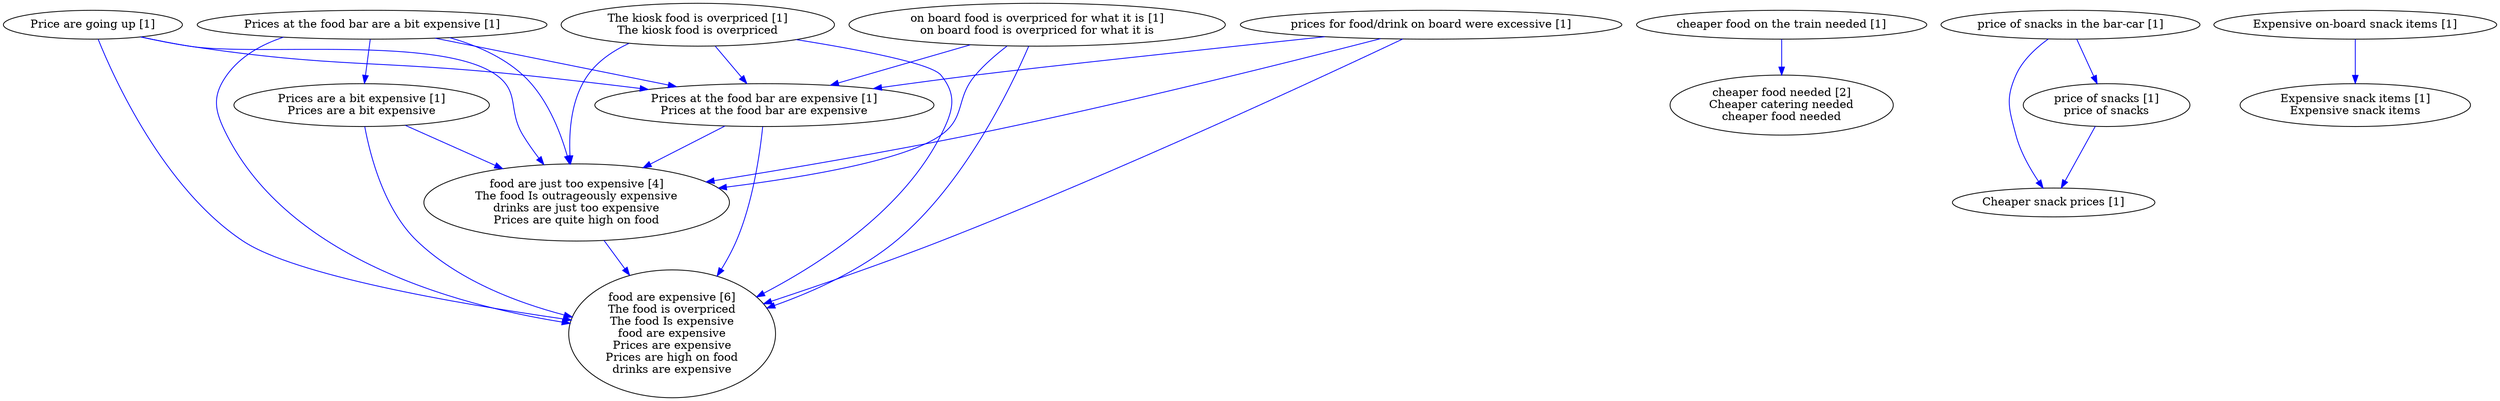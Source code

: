 digraph collapsedGraph {
"food are expensive [6]\nThe food is overpriced\nThe food Is expensive\nfood are expensive\nPrices are expensive\nPrices are high on food\ndrinks are expensive""cheaper food needed [2]\nCheaper catering needed\ncheaper food needed""food are just too expensive [4]\nThe food Is outrageously expensive\ndrinks are just too expensive\nPrices are quite high on food""Cheaper snack prices [1]""Expensive on-board snack items [1]""Expensive snack items [1]\nExpensive snack items""Price are going up [1]""Prices at the food bar are a bit expensive [1]""Prices at the food bar are expensive [1]\nPrices at the food bar are expensive""Prices are a bit expensive [1]\nPrices are a bit expensive""The kiosk food is overpriced [1]\nThe kiosk food is overpriced""cheaper food on the train needed [1]""on board food is overpriced for what it is [1]\non board food is overpriced for what it is""price of snacks in the bar-car [1]""price of snacks [1]\nprice of snacks""prices for food/drink on board were excessive [1]""The kiosk food is overpriced [1]\nThe kiosk food is overpriced" -> "food are just too expensive [4]\nThe food Is outrageously expensive\ndrinks are just too expensive\nPrices are quite high on food" [color=blue]
"The kiosk food is overpriced [1]\nThe kiosk food is overpriced" -> "food are expensive [6]\nThe food is overpriced\nThe food Is expensive\nfood are expensive\nPrices are expensive\nPrices are high on food\ndrinks are expensive" [color=blue]
"on board food is overpriced for what it is [1]\non board food is overpriced for what it is" -> "food are just too expensive [4]\nThe food Is outrageously expensive\ndrinks are just too expensive\nPrices are quite high on food" [color=blue]
"price of snacks [1]\nprice of snacks" -> "Cheaper snack prices [1]" [color=blue]
"on board food is overpriced for what it is [1]\non board food is overpriced for what it is" -> "Prices at the food bar are expensive [1]\nPrices at the food bar are expensive" [color=blue]
"cheaper food on the train needed [1]" -> "cheaper food needed [2]\nCheaper catering needed\ncheaper food needed" [color=blue]
"food are just too expensive [4]\nThe food Is outrageously expensive\ndrinks are just too expensive\nPrices are quite high on food" -> "food are expensive [6]\nThe food is overpriced\nThe food Is expensive\nfood are expensive\nPrices are expensive\nPrices are high on food\ndrinks are expensive" [color=blue]
"The kiosk food is overpriced [1]\nThe kiosk food is overpriced" -> "Prices at the food bar are expensive [1]\nPrices at the food bar are expensive" [color=blue]
"Prices are a bit expensive [1]\nPrices are a bit expensive" -> "food are expensive [6]\nThe food is overpriced\nThe food Is expensive\nfood are expensive\nPrices are expensive\nPrices are high on food\ndrinks are expensive" [color=blue]
"prices for food/drink on board were excessive [1]" -> "food are just too expensive [4]\nThe food Is outrageously expensive\ndrinks are just too expensive\nPrices are quite high on food" [color=blue]
"Prices are a bit expensive [1]\nPrices are a bit expensive" -> "food are just too expensive [4]\nThe food Is outrageously expensive\ndrinks are just too expensive\nPrices are quite high on food" [color=blue]
"prices for food/drink on board were excessive [1]" -> "food are expensive [6]\nThe food is overpriced\nThe food Is expensive\nfood are expensive\nPrices are expensive\nPrices are high on food\ndrinks are expensive" [color=blue]
"on board food is overpriced for what it is [1]\non board food is overpriced for what it is" -> "food are expensive [6]\nThe food is overpriced\nThe food Is expensive\nfood are expensive\nPrices are expensive\nPrices are high on food\ndrinks are expensive" [color=blue]
"Prices at the food bar are expensive [1]\nPrices at the food bar are expensive" -> "food are just too expensive [4]\nThe food Is outrageously expensive\ndrinks are just too expensive\nPrices are quite high on food" [color=blue]
"Price are going up [1]" -> "food are expensive [6]\nThe food is overpriced\nThe food Is expensive\nfood are expensive\nPrices are expensive\nPrices are high on food\ndrinks are expensive" [color=blue]
"Price are going up [1]" -> "food are just too expensive [4]\nThe food Is outrageously expensive\ndrinks are just too expensive\nPrices are quite high on food" [color=blue]
"Prices at the food bar are expensive [1]\nPrices at the food bar are expensive" -> "food are expensive [6]\nThe food is overpriced\nThe food Is expensive\nfood are expensive\nPrices are expensive\nPrices are high on food\ndrinks are expensive" [color=blue]
"price of snacks in the bar-car [1]" -> "Cheaper snack prices [1]" [color=blue]
"Prices at the food bar are a bit expensive [1]" -> "food are just too expensive [4]\nThe food Is outrageously expensive\ndrinks are just too expensive\nPrices are quite high on food" [color=blue]
"Price are going up [1]" -> "Prices at the food bar are expensive [1]\nPrices at the food bar are expensive" [color=blue]
"prices for food/drink on board were excessive [1]" -> "Prices at the food bar are expensive [1]\nPrices at the food bar are expensive" [color=blue]
"Prices at the food bar are a bit expensive [1]" -> "food are expensive [6]\nThe food is overpriced\nThe food Is expensive\nfood are expensive\nPrices are expensive\nPrices are high on food\ndrinks are expensive" [color=blue]
"Expensive on-board snack items [1]" -> "Expensive snack items [1]\nExpensive snack items" [color=blue]
"Prices at the food bar are a bit expensive [1]" -> "Prices at the food bar are expensive [1]\nPrices at the food bar are expensive" [color=blue]
"Prices at the food bar are a bit expensive [1]" -> "Prices are a bit expensive [1]\nPrices are a bit expensive" [color=blue]
"price of snacks in the bar-car [1]" -> "price of snacks [1]\nprice of snacks" [color=blue]
}